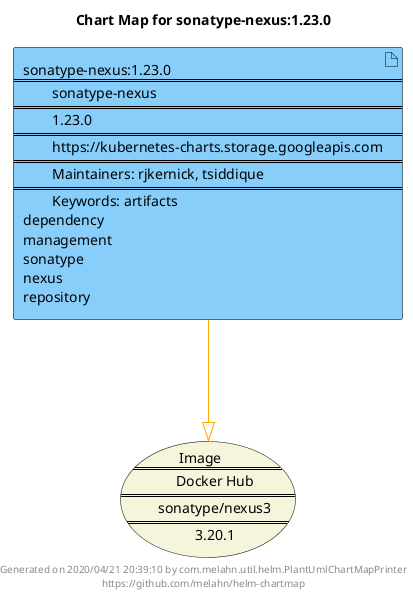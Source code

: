@startuml
skinparam linetype ortho
skinparam backgroundColor white
skinparam usecaseBorderColor black
skinparam usecaseArrowColor LightSlateGray
skinparam artifactBorderColor black
skinparam artifactArrowColor LightSlateGray

title Chart Map for sonatype-nexus:1.23.0

'There is one referenced Helm Chart
artifact "sonatype-nexus:1.23.0\n====\n\tsonatype-nexus\n====\n\t1.23.0\n====\n\thttps://kubernetes-charts.storage.googleapis.com\n====\n\tMaintainers: rjkernick, tsiddique\n====\n\tKeywords: artifacts\ndependency\nmanagement\nsonatype\nnexus\nrepository" as sonatype_nexus_1_23_0 #LightSkyBlue

'There is one referenced Docker Image
usecase "Image\n====\n\tDocker Hub\n====\n\tsonatype/nexus3\n====\n\t3.20.1" as sonatype_nexus3_3_20_1 #Beige

'Chart Dependencies
sonatype_nexus_1_23_0--[#orange]-|>sonatype_nexus3_3_20_1

center footer Generated on 2020/04/21 20:39:10 by com.melahn.util.helm.PlantUmlChartMapPrinter\nhttps://github.com/melahn/helm-chartmap
@enduml
